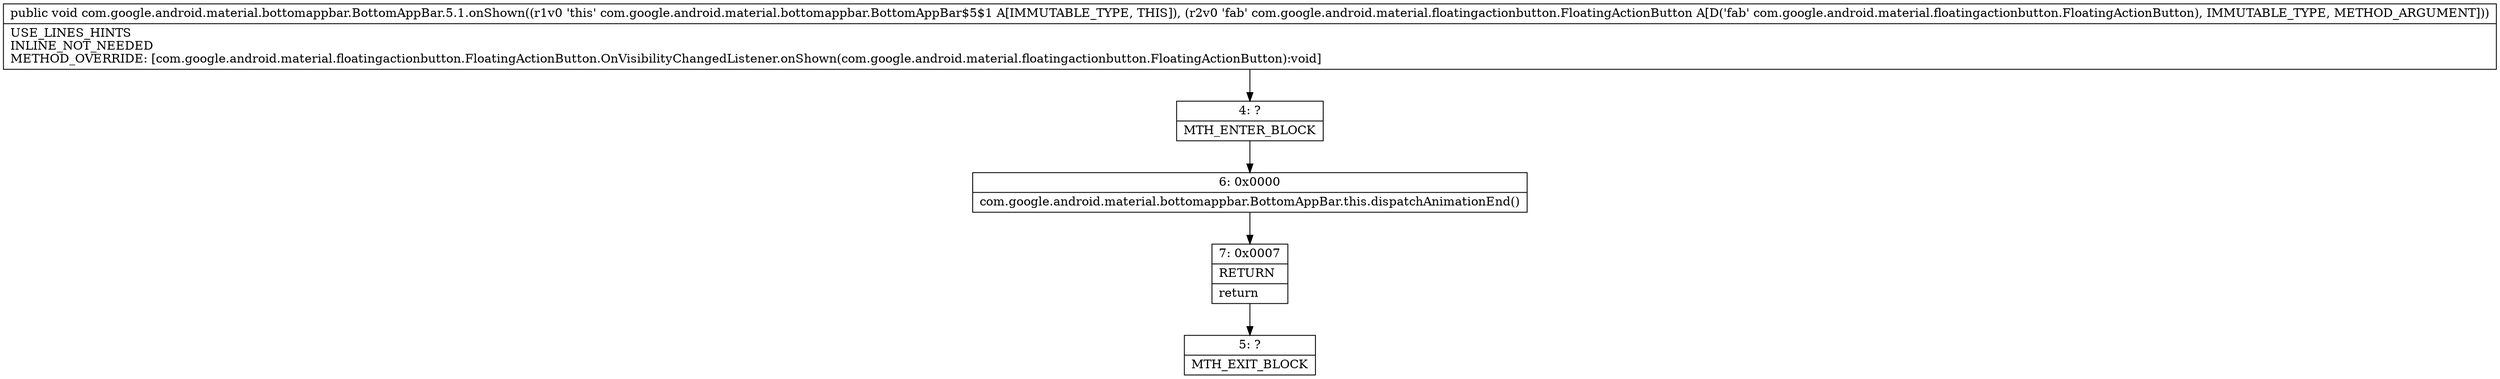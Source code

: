 digraph "CFG forcom.google.android.material.bottomappbar.BottomAppBar.5.1.onShown(Lcom\/google\/android\/material\/floatingactionbutton\/FloatingActionButton;)V" {
Node_4 [shape=record,label="{4\:\ ?|MTH_ENTER_BLOCK\l}"];
Node_6 [shape=record,label="{6\:\ 0x0000|com.google.android.material.bottomappbar.BottomAppBar.this.dispatchAnimationEnd()\l}"];
Node_7 [shape=record,label="{7\:\ 0x0007|RETURN\l|return\l}"];
Node_5 [shape=record,label="{5\:\ ?|MTH_EXIT_BLOCK\l}"];
MethodNode[shape=record,label="{public void com.google.android.material.bottomappbar.BottomAppBar.5.1.onShown((r1v0 'this' com.google.android.material.bottomappbar.BottomAppBar$5$1 A[IMMUTABLE_TYPE, THIS]), (r2v0 'fab' com.google.android.material.floatingactionbutton.FloatingActionButton A[D('fab' com.google.android.material.floatingactionbutton.FloatingActionButton), IMMUTABLE_TYPE, METHOD_ARGUMENT]))  | USE_LINES_HINTS\lINLINE_NOT_NEEDED\lMETHOD_OVERRIDE: [com.google.android.material.floatingactionbutton.FloatingActionButton.OnVisibilityChangedListener.onShown(com.google.android.material.floatingactionbutton.FloatingActionButton):void]\l}"];
MethodNode -> Node_4;Node_4 -> Node_6;
Node_6 -> Node_7;
Node_7 -> Node_5;
}

